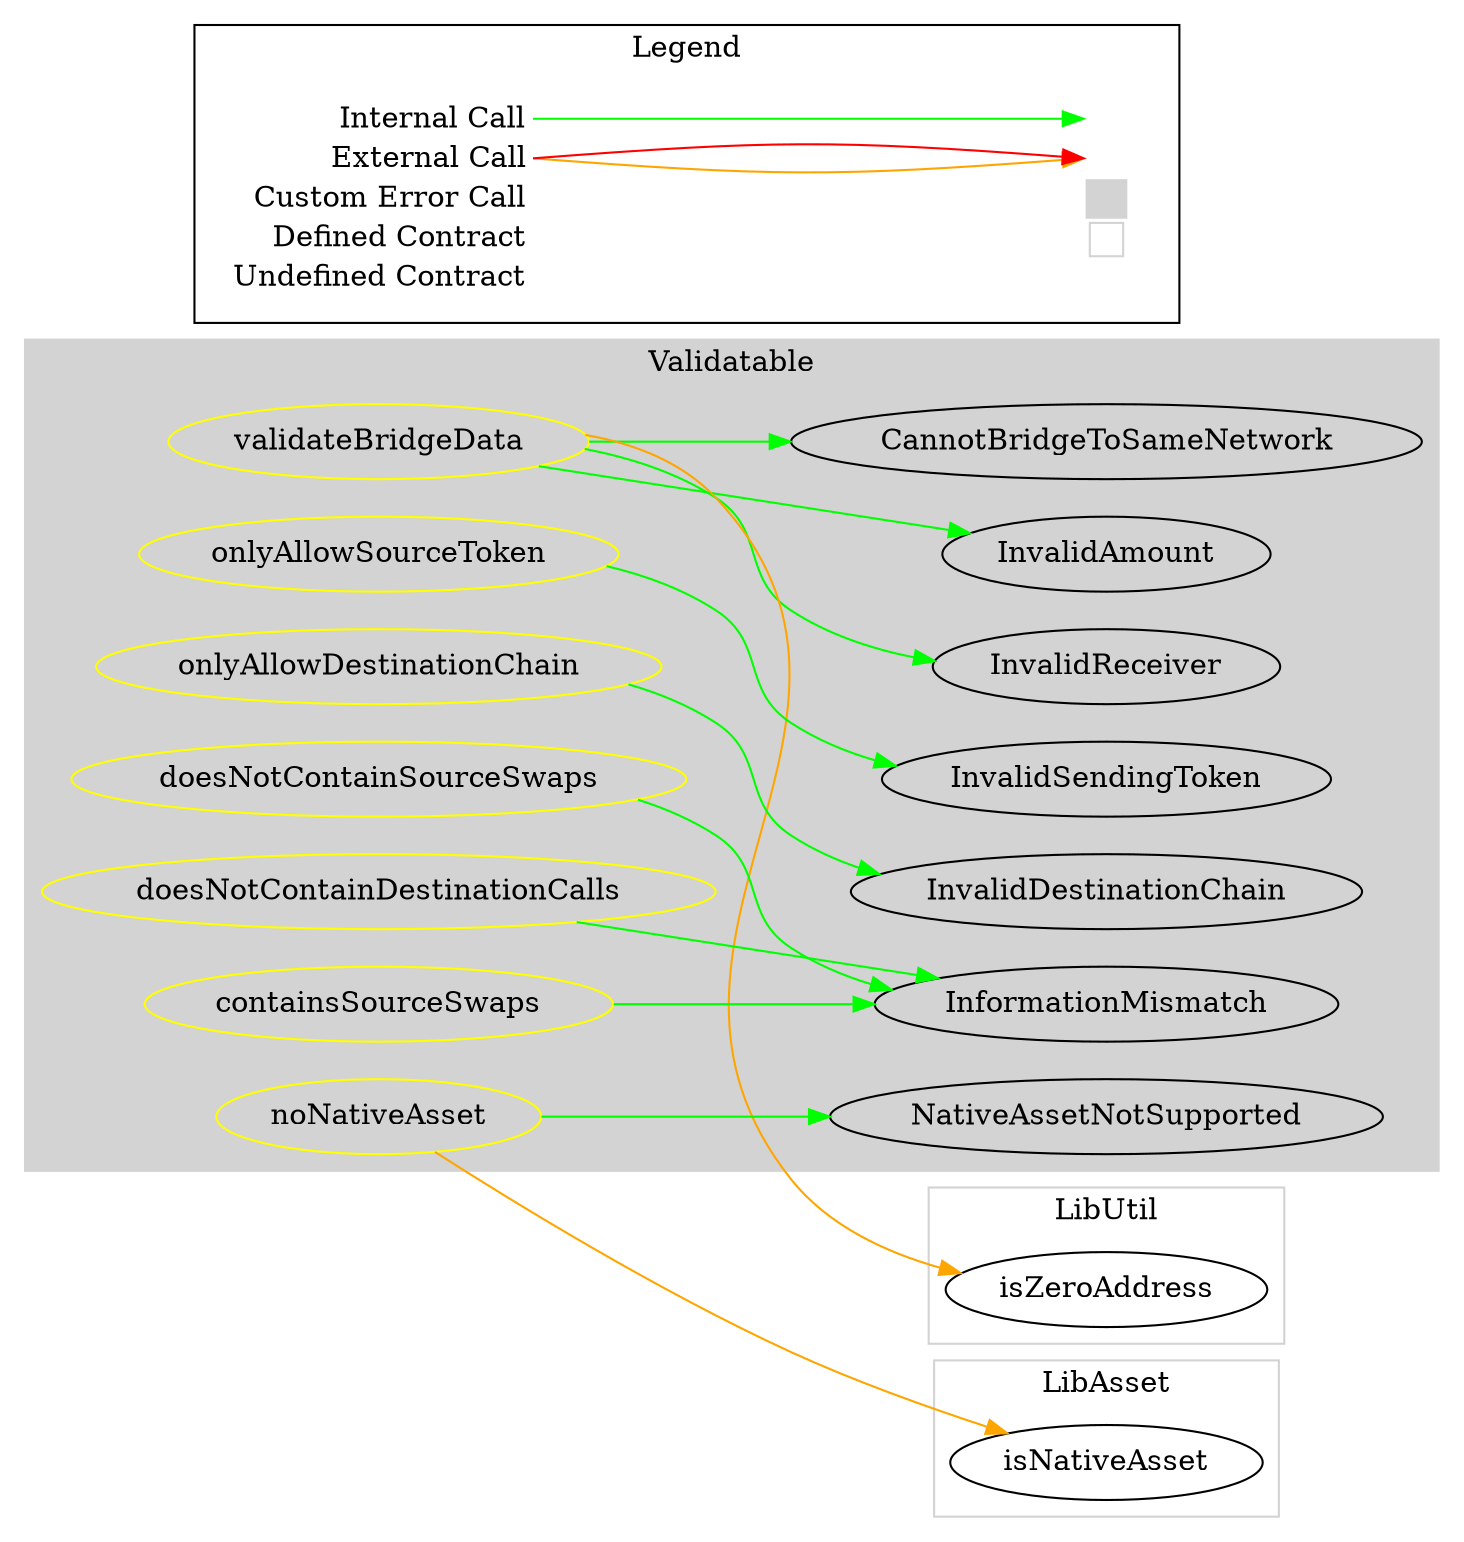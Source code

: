 digraph G {
  graph [ ratio = "auto", page = "100", compound =true ];
subgraph "clusterValidatable" {
  graph [ label = "Validatable", color = "lightgray", style = "filled", bgcolor = "lightgray" ];
  "Validatable.validateBridgeData" [ label = "validateBridgeData", color = "yellow" ];
  "Validatable.noNativeAsset" [ label = "noNativeAsset", color = "yellow" ];
  "Validatable.onlyAllowSourceToken" [ label = "onlyAllowSourceToken", color = "yellow" ];
  "Validatable.onlyAllowDestinationChain" [ label = "onlyAllowDestinationChain", color = "yellow" ];
  "Validatable.containsSourceSwaps" [ label = "containsSourceSwaps", color = "yellow" ];
  "Validatable.doesNotContainSourceSwaps" [ label = "doesNotContainSourceSwaps", color = "yellow" ];
  "Validatable.doesNotContainDestinationCalls" [ label = "doesNotContainDestinationCalls", color = "yellow" ];
  "Validatable.InvalidReceiver" [ label = "InvalidReceiver" ];
  "Validatable.InvalidAmount" [ label = "InvalidAmount" ];
  "Validatable.CannotBridgeToSameNetwork" [ label = "CannotBridgeToSameNetwork" ];
  "Validatable.NativeAssetNotSupported" [ label = "NativeAssetNotSupported" ];
  "Validatable.InvalidSendingToken" [ label = "InvalidSendingToken" ];
  "Validatable.InvalidDestinationChain" [ label = "InvalidDestinationChain" ];
  "Validatable.InformationMismatch" [ label = "InformationMismatch" ];
}

subgraph "clusterLibUtil" {
  graph [ label = "LibUtil", color = "lightgray" ];
  "LibUtil.isZeroAddress" [ label = "isZeroAddress" ];
}

subgraph "clusterLibAsset" {
  graph [ label = "LibAsset", color = "lightgray" ];
  "LibAsset.isNativeAsset" [ label = "isNativeAsset" ];
}

  "Validatable.validateBridgeData";
  "LibUtil.isZeroAddress";
  "Validatable.InvalidReceiver";
  "Validatable.InvalidAmount";
  "Validatable.CannotBridgeToSameNetwork";
  "Validatable.noNativeAsset";
  "LibAsset.isNativeAsset";
  "Validatable.NativeAssetNotSupported";
  "Validatable.onlyAllowSourceToken";
  "Validatable.InvalidSendingToken";
  "Validatable.onlyAllowDestinationChain";
  "Validatable.InvalidDestinationChain";
  "Validatable.containsSourceSwaps";
  "Validatable.InformationMismatch";
  "Validatable.doesNotContainSourceSwaps";
  "Validatable.doesNotContainDestinationCalls";
  "Validatable.validateBridgeData" -> "LibUtil.isZeroAddress" [ color = "orange" ];
  "Validatable.validateBridgeData" -> "Validatable.InvalidReceiver" [ color = "green" ];
  "Validatable.validateBridgeData" -> "Validatable.InvalidAmount" [ color = "green" ];
  "Validatable.validateBridgeData" -> "Validatable.CannotBridgeToSameNetwork" [ color = "green" ];
  "Validatable.noNativeAsset" -> "LibAsset.isNativeAsset" [ color = "orange" ];
  "Validatable.noNativeAsset" -> "Validatable.NativeAssetNotSupported" [ color = "green" ];
  "Validatable.onlyAllowSourceToken" -> "Validatable.InvalidSendingToken" [ color = "green" ];
  "Validatable.onlyAllowDestinationChain" -> "Validatable.InvalidDestinationChain" [ color = "green" ];
  "Validatable.containsSourceSwaps" -> "Validatable.InformationMismatch" [ color = "green" ];
  "Validatable.doesNotContainSourceSwaps" -> "Validatable.InformationMismatch" [ color = "green" ];
  "Validatable.doesNotContainDestinationCalls" -> "Validatable.InformationMismatch" [ color = "green" ];


rankdir=LR
node [shape=plaintext]
subgraph cluster_01 { 
label = "Legend";
key [label=<<table border="0" cellpadding="2" cellspacing="0" cellborder="0">
  <tr><td align="right" port="i1">Internal Call</td></tr>
  <tr><td align="right" port="i2">External Call</td></tr>
  <tr><td align="right" port="i2">Custom Error Call</td></tr>
  <tr><td align="right" port="i3">Defined Contract</td></tr>
  <tr><td align="right" port="i4">Undefined Contract</td></tr>
  </table>>]
key2 [label=<<table border="0" cellpadding="2" cellspacing="0" cellborder="0">
  <tr><td port="i1">&nbsp;&nbsp;&nbsp;</td></tr>
  <tr><td port="i2">&nbsp;&nbsp;&nbsp;</td></tr>
  <tr><td port="i3" bgcolor="lightgray">&nbsp;&nbsp;&nbsp;</td></tr>
  <tr><td port="i4">
    <table border="1" cellborder="0" cellspacing="0" cellpadding="7" color="lightgray">
      <tr>
       <td></td>
      </tr>
     </table>
  </td></tr>
  </table>>]
key:i1:e -> key2:i1:w [color="green"]
key:i2:e -> key2:i2:w [color="orange"]
key:i2:e -> key2:i2:w [color="red"]
}
}

